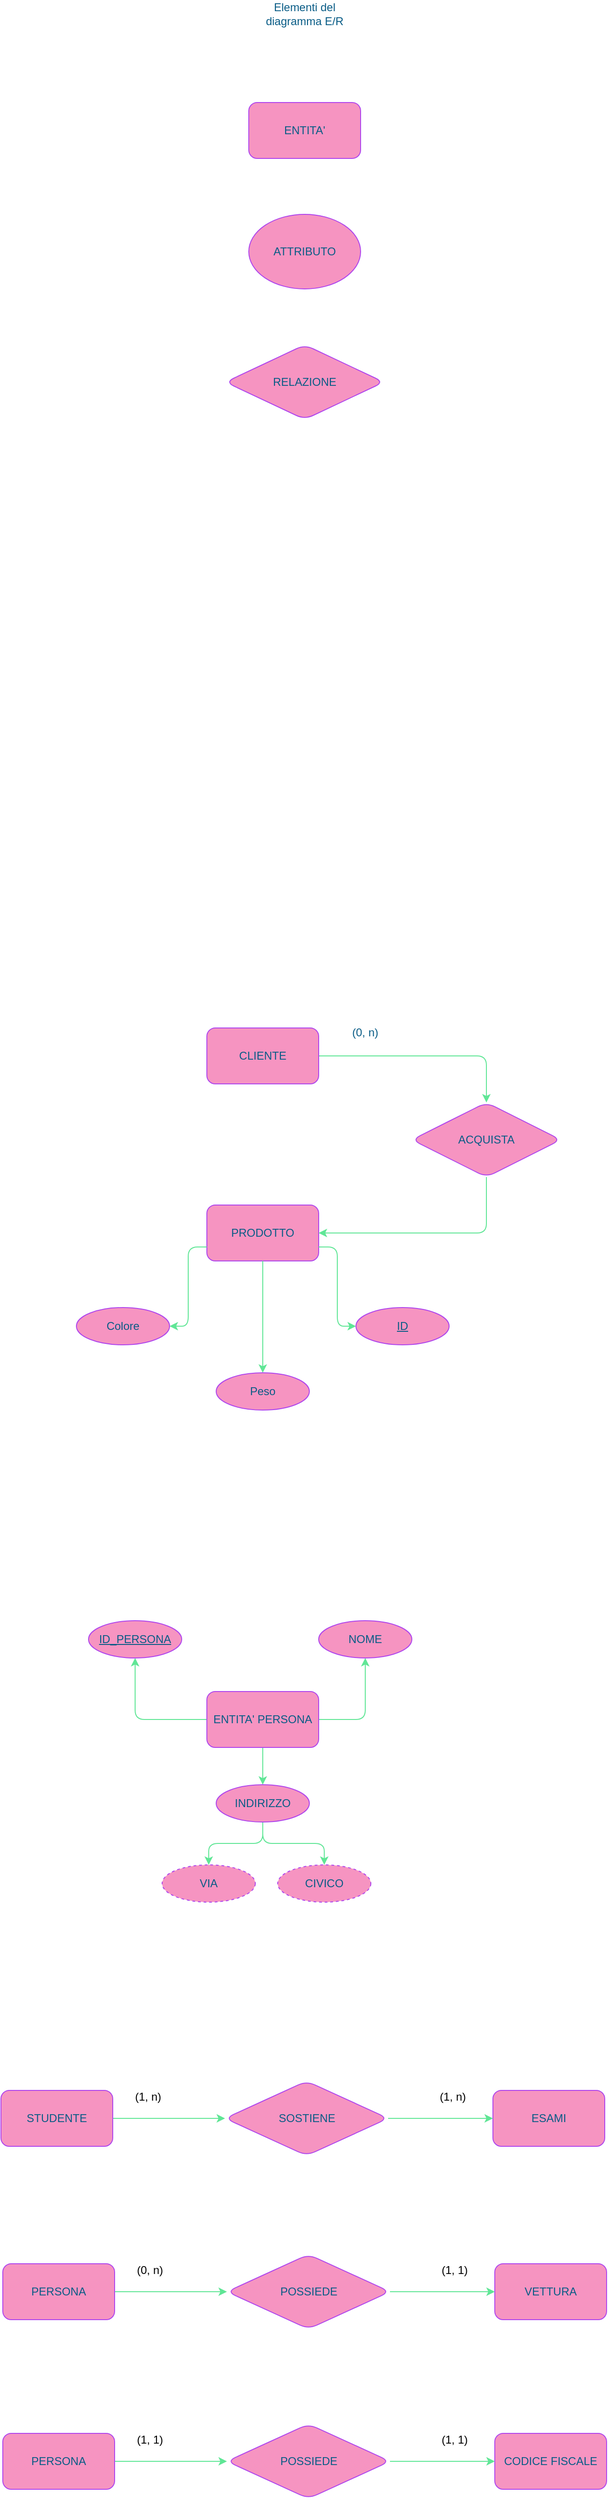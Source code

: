 <mxfile version="16.5.1" type="device"><diagram id="R2lEEEUBdFMjLlhIrx00" name="Page-1"><mxGraphModel dx="1102" dy="857" grid="0" gridSize="10" guides="1" tooltips="1" connect="1" arrows="1" fold="1" page="1" pageScale="1" pageWidth="850" pageHeight="1100" math="0" shadow="0" extFonts="Permanent Marker^https://fonts.googleapis.com/css?family=Permanent+Marker"><root><mxCell id="0"/><mxCell id="1" parent="0"/><mxCell id="q4V8v3fRP8Cv79O1ZSJZ-1" value="ENTITA'" style="rounded=1;whiteSpace=wrap;html=1;fillColor=#F694C1;strokeColor=#AF45ED;fontColor=#095C86;" parent="1" vertex="1"><mxGeometry x="365" y="167" width="120" height="60" as="geometry"/></mxCell><mxCell id="q4V8v3fRP8Cv79O1ZSJZ-2" value="ATTRIBUTO" style="ellipse;whiteSpace=wrap;html=1;fillColor=#F694C1;strokeColor=#AF45ED;fontColor=#095C86;rounded=1;" parent="1" vertex="1"><mxGeometry x="365" y="287" width="120" height="80" as="geometry"/></mxCell><mxCell id="q4V8v3fRP8Cv79O1ZSJZ-3" value="RELAZIONE" style="rhombus;whiteSpace=wrap;html=1;fillColor=#F694C1;strokeColor=#AF45ED;fontColor=#095C86;rounded=1;" parent="1" vertex="1"><mxGeometry x="340" y="427" width="170" height="80" as="geometry"/></mxCell><mxCell id="q4V8v3fRP8Cv79O1ZSJZ-4" value="Elementi del diagramma E/R" style="text;html=1;strokeColor=none;fillColor=none;align=center;verticalAlign=middle;whiteSpace=wrap;rounded=1;fontColor=#095C86;" parent="1" vertex="1"><mxGeometry x="360" y="57" width="130" height="30" as="geometry"/></mxCell><mxCell id="q4V8v3fRP8Cv79O1ZSJZ-11" style="edgeStyle=orthogonalEdgeStyle;rounded=1;orthogonalLoop=1;jettySize=auto;html=1;entryX=0.5;entryY=0;entryDx=0;entryDy=0;strokeColor=#60E696;fontColor=#095C86;" parent="1" source="q4V8v3fRP8Cv79O1ZSJZ-5" target="q4V8v3fRP8Cv79O1ZSJZ-7" edge="1"><mxGeometry relative="1" as="geometry"/></mxCell><mxCell id="q4V8v3fRP8Cv79O1ZSJZ-5" value="CLIENTE" style="rounded=1;whiteSpace=wrap;html=1;fillColor=#F694C1;strokeColor=#AF45ED;fontColor=#095C86;" parent="1" vertex="1"><mxGeometry x="320" y="1160" width="120" height="60" as="geometry"/></mxCell><mxCell id="q4V8v3fRP8Cv79O1ZSJZ-6" value="PRODOTTO" style="rounded=1;whiteSpace=wrap;html=1;fillColor=#F694C1;strokeColor=#AF45ED;fontColor=#095C86;" parent="1" vertex="1"><mxGeometry x="320" y="1350" width="120" height="60" as="geometry"/></mxCell><mxCell id="q4V8v3fRP8Cv79O1ZSJZ-12" style="edgeStyle=orthogonalEdgeStyle;rounded=1;orthogonalLoop=1;jettySize=auto;html=1;exitX=0.5;exitY=1;exitDx=0;exitDy=0;entryX=1;entryY=0.5;entryDx=0;entryDy=0;strokeColor=#60E696;fontColor=#095C86;" parent="1" source="q4V8v3fRP8Cv79O1ZSJZ-7" target="q4V8v3fRP8Cv79O1ZSJZ-6" edge="1"><mxGeometry relative="1" as="geometry"/></mxCell><mxCell id="q4V8v3fRP8Cv79O1ZSJZ-7" value="ACQUISTA" style="rhombus;whiteSpace=wrap;html=1;fillColor=#F694C1;strokeColor=#AF45ED;fontColor=#095C86;rounded=1;" parent="1" vertex="1"><mxGeometry x="540" y="1240" width="160" height="80" as="geometry"/></mxCell><mxCell id="q4V8v3fRP8Cv79O1ZSJZ-16" style="edgeStyle=orthogonalEdgeStyle;rounded=1;orthogonalLoop=1;jettySize=auto;html=1;exitX=0;exitY=0.75;exitDx=0;exitDy=0;entryX=1;entryY=0.5;entryDx=0;entryDy=0;strokeColor=#60E696;fontColor=#095C86;" parent="1" source="q4V8v3fRP8Cv79O1ZSJZ-6" target="q4V8v3fRP8Cv79O1ZSJZ-13" edge="1"><mxGeometry relative="1" as="geometry"/></mxCell><mxCell id="q4V8v3fRP8Cv79O1ZSJZ-13" value="Colore" style="ellipse;whiteSpace=wrap;html=1;align=center;fillColor=#F694C1;strokeColor=#AF45ED;fontColor=#095C86;rounded=1;" parent="1" vertex="1"><mxGeometry x="180" y="1460" width="100" height="40" as="geometry"/></mxCell><mxCell id="q4V8v3fRP8Cv79O1ZSJZ-17" style="edgeStyle=orthogonalEdgeStyle;rounded=1;orthogonalLoop=1;jettySize=auto;html=1;exitX=1;exitY=0.75;exitDx=0;exitDy=0;strokeColor=#60E696;fontColor=#095C86;" parent="1" source="q4V8v3fRP8Cv79O1ZSJZ-6" target="q4V8v3fRP8Cv79O1ZSJZ-14" edge="1"><mxGeometry relative="1" as="geometry"><Array as="points"><mxPoint x="460" y="1395"/><mxPoint x="460" y="1480"/></Array></mxGeometry></mxCell><mxCell id="q4V8v3fRP8Cv79O1ZSJZ-14" value="ID" style="ellipse;whiteSpace=wrap;html=1;align=center;fontStyle=4;fillColor=#F694C1;strokeColor=#AF45ED;fontColor=#095C86;rounded=1;" parent="1" vertex="1"><mxGeometry x="480" y="1460" width="100" height="40" as="geometry"/></mxCell><mxCell id="q4V8v3fRP8Cv79O1ZSJZ-18" style="edgeStyle=orthogonalEdgeStyle;rounded=1;orthogonalLoop=1;jettySize=auto;html=1;exitX=0.5;exitY=1;exitDx=0;exitDy=0;strokeColor=#60E696;fontColor=#095C86;" parent="1" source="q4V8v3fRP8Cv79O1ZSJZ-6" target="q4V8v3fRP8Cv79O1ZSJZ-15" edge="1"><mxGeometry relative="1" as="geometry"/></mxCell><mxCell id="q4V8v3fRP8Cv79O1ZSJZ-15" value="Peso" style="ellipse;whiteSpace=wrap;html=1;align=center;fillColor=#F694C1;strokeColor=#AF45ED;fontColor=#095C86;rounded=1;" parent="1" vertex="1"><mxGeometry x="330" y="1530" width="100" height="40" as="geometry"/></mxCell><mxCell id="q4V8v3fRP8Cv79O1ZSJZ-19" value="(0, n)" style="text;html=1;strokeColor=none;fillColor=none;align=center;verticalAlign=middle;whiteSpace=wrap;rounded=1;fontColor=#095C86;" parent="1" vertex="1"><mxGeometry x="460" y="1150" width="60" height="30" as="geometry"/></mxCell><mxCell id="q4V8v3fRP8Cv79O1ZSJZ-27" style="edgeStyle=orthogonalEdgeStyle;rounded=1;orthogonalLoop=1;jettySize=auto;html=1;strokeColor=#60E696;fontColor=#095C86;" parent="1" source="q4V8v3fRP8Cv79O1ZSJZ-20" target="q4V8v3fRP8Cv79O1ZSJZ-22" edge="1"><mxGeometry relative="1" as="geometry"><Array as="points"><mxPoint x="490" y="1902"/></Array></mxGeometry></mxCell><mxCell id="q4V8v3fRP8Cv79O1ZSJZ-28" style="edgeStyle=orthogonalEdgeStyle;rounded=1;orthogonalLoop=1;jettySize=auto;html=1;entryX=0.5;entryY=1;entryDx=0;entryDy=0;strokeColor=#60E696;fontColor=#095C86;" parent="1" source="q4V8v3fRP8Cv79O1ZSJZ-20" target="q4V8v3fRP8Cv79O1ZSJZ-21" edge="1"><mxGeometry relative="1" as="geometry"/></mxCell><mxCell id="q4V8v3fRP8Cv79O1ZSJZ-30" style="edgeStyle=orthogonalEdgeStyle;rounded=1;orthogonalLoop=1;jettySize=auto;html=1;entryX=0.5;entryY=0;entryDx=0;entryDy=0;strokeColor=#60E696;fontColor=#095C86;" parent="1" source="q4V8v3fRP8Cv79O1ZSJZ-20" target="q4V8v3fRP8Cv79O1ZSJZ-23" edge="1"><mxGeometry relative="1" as="geometry"/></mxCell><mxCell id="q4V8v3fRP8Cv79O1ZSJZ-20" value="ENTITA' PERSONA" style="rounded=1;whiteSpace=wrap;html=1;fontColor=#095C86;strokeColor=#AF45ED;fillColor=#F694C1;direction=west;" parent="1" vertex="1"><mxGeometry x="320" y="1872" width="120" height="60" as="geometry"/></mxCell><mxCell id="q4V8v3fRP8Cv79O1ZSJZ-21" value="ID_PERSONA" style="ellipse;whiteSpace=wrap;html=1;align=center;fontStyle=4;rounded=1;fontColor=#095C86;strokeColor=#AF45ED;fillColor=#F694C1;" parent="1" vertex="1"><mxGeometry x="193" y="1796" width="100" height="40" as="geometry"/></mxCell><mxCell id="q4V8v3fRP8Cv79O1ZSJZ-22" value="NOME" style="ellipse;whiteSpace=wrap;html=1;align=center;rounded=1;fontColor=#095C86;strokeColor=#AF45ED;fillColor=#F694C1;" parent="1" vertex="1"><mxGeometry x="440" y="1796" width="100" height="40" as="geometry"/></mxCell><mxCell id="q4V8v3fRP8Cv79O1ZSJZ-31" style="edgeStyle=orthogonalEdgeStyle;rounded=1;orthogonalLoop=1;jettySize=auto;html=1;entryX=0.5;entryY=0;entryDx=0;entryDy=0;strokeColor=#60E696;fontColor=#095C86;" parent="1" source="q4V8v3fRP8Cv79O1ZSJZ-23" target="q4V8v3fRP8Cv79O1ZSJZ-24" edge="1"><mxGeometry relative="1" as="geometry"/></mxCell><mxCell id="q4V8v3fRP8Cv79O1ZSJZ-32" style="edgeStyle=orthogonalEdgeStyle;rounded=1;orthogonalLoop=1;jettySize=auto;html=1;strokeColor=#60E696;fontColor=#095C86;" parent="1" source="q4V8v3fRP8Cv79O1ZSJZ-23" target="q4V8v3fRP8Cv79O1ZSJZ-25" edge="1"><mxGeometry relative="1" as="geometry"/></mxCell><mxCell id="q4V8v3fRP8Cv79O1ZSJZ-23" value="INDIRIZZO" style="ellipse;whiteSpace=wrap;html=1;align=center;rounded=1;fontColor=#095C86;strokeColor=#AF45ED;fillColor=#F694C1;" parent="1" vertex="1"><mxGeometry x="330" y="1972" width="100" height="40" as="geometry"/></mxCell><mxCell id="q4V8v3fRP8Cv79O1ZSJZ-24" value="VIA" style="ellipse;whiteSpace=wrap;html=1;align=center;dashed=1;rounded=1;fontColor=#095C86;strokeColor=#AF45ED;fillColor=#F694C1;" parent="1" vertex="1"><mxGeometry x="272" y="2058" width="100" height="40" as="geometry"/></mxCell><mxCell id="q4V8v3fRP8Cv79O1ZSJZ-25" value="CIVICO" style="ellipse;whiteSpace=wrap;html=1;align=center;dashed=1;rounded=1;fontColor=#095C86;strokeColor=#AF45ED;fillColor=#F694C1;" parent="1" vertex="1"><mxGeometry x="396" y="2058" width="100" height="40" as="geometry"/></mxCell><mxCell id="q4V8v3fRP8Cv79O1ZSJZ-36" style="edgeStyle=orthogonalEdgeStyle;rounded=1;orthogonalLoop=1;jettySize=auto;html=1;entryX=0;entryY=0.5;entryDx=0;entryDy=0;strokeColor=#60E696;fontColor=#095C86;" parent="1" source="q4V8v3fRP8Cv79O1ZSJZ-33" target="q4V8v3fRP8Cv79O1ZSJZ-35" edge="1"><mxGeometry relative="1" as="geometry"/></mxCell><mxCell id="q4V8v3fRP8Cv79O1ZSJZ-33" value="STUDENTE" style="rounded=1;whiteSpace=wrap;html=1;fontColor=#095C86;strokeColor=#AF45ED;fillColor=#F694C1;" parent="1" vertex="1"><mxGeometry x="99" y="2300" width="120" height="60" as="geometry"/></mxCell><mxCell id="q4V8v3fRP8Cv79O1ZSJZ-34" value="ESAMI" style="rounded=1;whiteSpace=wrap;html=1;fontColor=#095C86;strokeColor=#AF45ED;fillColor=#F694C1;" parent="1" vertex="1"><mxGeometry x="627" y="2300" width="120" height="60" as="geometry"/></mxCell><mxCell id="q4V8v3fRP8Cv79O1ZSJZ-37" style="edgeStyle=orthogonalEdgeStyle;rounded=1;orthogonalLoop=1;jettySize=auto;html=1;entryX=0;entryY=0.5;entryDx=0;entryDy=0;strokeColor=#60E696;fontColor=#095C86;" parent="1" source="q4V8v3fRP8Cv79O1ZSJZ-35" target="q4V8v3fRP8Cv79O1ZSJZ-34" edge="1"><mxGeometry relative="1" as="geometry"/></mxCell><mxCell id="q4V8v3fRP8Cv79O1ZSJZ-35" value="SOSTIENE" style="rhombus;whiteSpace=wrap;html=1;rounded=1;fontColor=#095C86;strokeColor=#AF45ED;fillColor=#F694C1;" parent="1" vertex="1"><mxGeometry x="339.5" y="2290" width="175" height="80" as="geometry"/></mxCell><mxCell id="q4V8v3fRP8Cv79O1ZSJZ-39" value="&lt;font color=&quot;#000000&quot;&gt;(1, n)&lt;/font&gt;" style="text;html=1;strokeColor=none;fillColor=none;align=center;verticalAlign=middle;whiteSpace=wrap;rounded=0;fontColor=#095C86;" parent="1" vertex="1"><mxGeometry x="227" y="2292" width="60" height="30" as="geometry"/></mxCell><mxCell id="q4V8v3fRP8Cv79O1ZSJZ-40" value="&lt;font color=&quot;#000000&quot;&gt;(1, n)&lt;/font&gt;" style="text;html=1;strokeColor=none;fillColor=none;align=center;verticalAlign=middle;whiteSpace=wrap;rounded=0;fontColor=#095C86;" parent="1" vertex="1"><mxGeometry x="554" y="2292" width="60" height="30" as="geometry"/></mxCell><mxCell id="q4V8v3fRP8Cv79O1ZSJZ-41" style="edgeStyle=orthogonalEdgeStyle;rounded=1;orthogonalLoop=1;jettySize=auto;html=1;entryX=0;entryY=0.5;entryDx=0;entryDy=0;strokeColor=#60E696;fontColor=#095C86;" parent="1" source="q4V8v3fRP8Cv79O1ZSJZ-42" target="q4V8v3fRP8Cv79O1ZSJZ-45" edge="1"><mxGeometry relative="1" as="geometry"/></mxCell><mxCell id="q4V8v3fRP8Cv79O1ZSJZ-42" value="PERSONA" style="rounded=1;whiteSpace=wrap;html=1;fontColor=#095C86;strokeColor=#AF45ED;fillColor=#F694C1;" parent="1" vertex="1"><mxGeometry x="101" y="2486" width="120" height="60" as="geometry"/></mxCell><mxCell id="q4V8v3fRP8Cv79O1ZSJZ-43" value="VETTURA" style="rounded=1;whiteSpace=wrap;html=1;fontColor=#095C86;strokeColor=#AF45ED;fillColor=#F694C1;" parent="1" vertex="1"><mxGeometry x="629" y="2486" width="120" height="60" as="geometry"/></mxCell><mxCell id="q4V8v3fRP8Cv79O1ZSJZ-44" style="edgeStyle=orthogonalEdgeStyle;rounded=1;orthogonalLoop=1;jettySize=auto;html=1;entryX=0;entryY=0.5;entryDx=0;entryDy=0;strokeColor=#60E696;fontColor=#095C86;" parent="1" source="q4V8v3fRP8Cv79O1ZSJZ-45" target="q4V8v3fRP8Cv79O1ZSJZ-43" edge="1"><mxGeometry relative="1" as="geometry"/></mxCell><mxCell id="q4V8v3fRP8Cv79O1ZSJZ-45" value="POSSIEDE" style="rhombus;whiteSpace=wrap;html=1;rounded=1;fontColor=#095C86;strokeColor=#AF45ED;fillColor=#F694C1;" parent="1" vertex="1"><mxGeometry x="341.5" y="2476" width="175" height="80" as="geometry"/></mxCell><mxCell id="q4V8v3fRP8Cv79O1ZSJZ-46" value="&lt;font color=&quot;#000000&quot;&gt;(0, n)&lt;/font&gt;" style="text;html=1;strokeColor=none;fillColor=none;align=center;verticalAlign=middle;whiteSpace=wrap;rounded=0;fontColor=#095C86;" parent="1" vertex="1"><mxGeometry x="229" y="2478" width="60" height="30" as="geometry"/></mxCell><mxCell id="q4V8v3fRP8Cv79O1ZSJZ-47" value="&lt;font color=&quot;#000000&quot;&gt;(1, 1)&lt;/font&gt;" style="text;html=1;strokeColor=none;fillColor=none;align=center;verticalAlign=middle;whiteSpace=wrap;rounded=0;fontColor=#095C86;" parent="1" vertex="1"><mxGeometry x="556" y="2478" width="60" height="30" as="geometry"/></mxCell><mxCell id="q4V8v3fRP8Cv79O1ZSJZ-48" style="edgeStyle=orthogonalEdgeStyle;rounded=1;orthogonalLoop=1;jettySize=auto;html=1;entryX=0;entryY=0.5;entryDx=0;entryDy=0;strokeColor=#60E696;fontColor=#095C86;" parent="1" source="q4V8v3fRP8Cv79O1ZSJZ-49" target="q4V8v3fRP8Cv79O1ZSJZ-52" edge="1"><mxGeometry relative="1" as="geometry"/></mxCell><mxCell id="q4V8v3fRP8Cv79O1ZSJZ-49" value="PERSONA" style="rounded=1;whiteSpace=wrap;html=1;fontColor=#095C86;strokeColor=#AF45ED;fillColor=#F694C1;" parent="1" vertex="1"><mxGeometry x="101" y="2668" width="120" height="60" as="geometry"/></mxCell><mxCell id="q4V8v3fRP8Cv79O1ZSJZ-50" value="CODICE FISCALE" style="rounded=1;whiteSpace=wrap;html=1;fontColor=#095C86;strokeColor=#AF45ED;fillColor=#F694C1;" parent="1" vertex="1"><mxGeometry x="629" y="2668" width="120" height="60" as="geometry"/></mxCell><mxCell id="q4V8v3fRP8Cv79O1ZSJZ-51" style="edgeStyle=orthogonalEdgeStyle;rounded=1;orthogonalLoop=1;jettySize=auto;html=1;entryX=0;entryY=0.5;entryDx=0;entryDy=0;strokeColor=#60E696;fontColor=#095C86;" parent="1" source="q4V8v3fRP8Cv79O1ZSJZ-52" target="q4V8v3fRP8Cv79O1ZSJZ-50" edge="1"><mxGeometry relative="1" as="geometry"/></mxCell><mxCell id="q4V8v3fRP8Cv79O1ZSJZ-52" value="POSSIEDE" style="rhombus;whiteSpace=wrap;html=1;rounded=1;fontColor=#095C86;strokeColor=#AF45ED;fillColor=#F694C1;" parent="1" vertex="1"><mxGeometry x="341.5" y="2658" width="175" height="80" as="geometry"/></mxCell><mxCell id="q4V8v3fRP8Cv79O1ZSJZ-53" value="&lt;font color=&quot;#000000&quot;&gt;(1, 1)&lt;/font&gt;" style="text;html=1;strokeColor=none;fillColor=none;align=center;verticalAlign=middle;whiteSpace=wrap;rounded=0;fontColor=#095C86;" parent="1" vertex="1"><mxGeometry x="229" y="2660" width="60" height="30" as="geometry"/></mxCell><mxCell id="q4V8v3fRP8Cv79O1ZSJZ-54" value="&lt;font color=&quot;#000000&quot;&gt;(1, 1)&lt;/font&gt;" style="text;html=1;strokeColor=none;fillColor=none;align=center;verticalAlign=middle;whiteSpace=wrap;rounded=0;fontColor=#095C86;" parent="1" vertex="1"><mxGeometry x="556" y="2660" width="60" height="30" as="geometry"/></mxCell></root></mxGraphModel></diagram></mxfile>